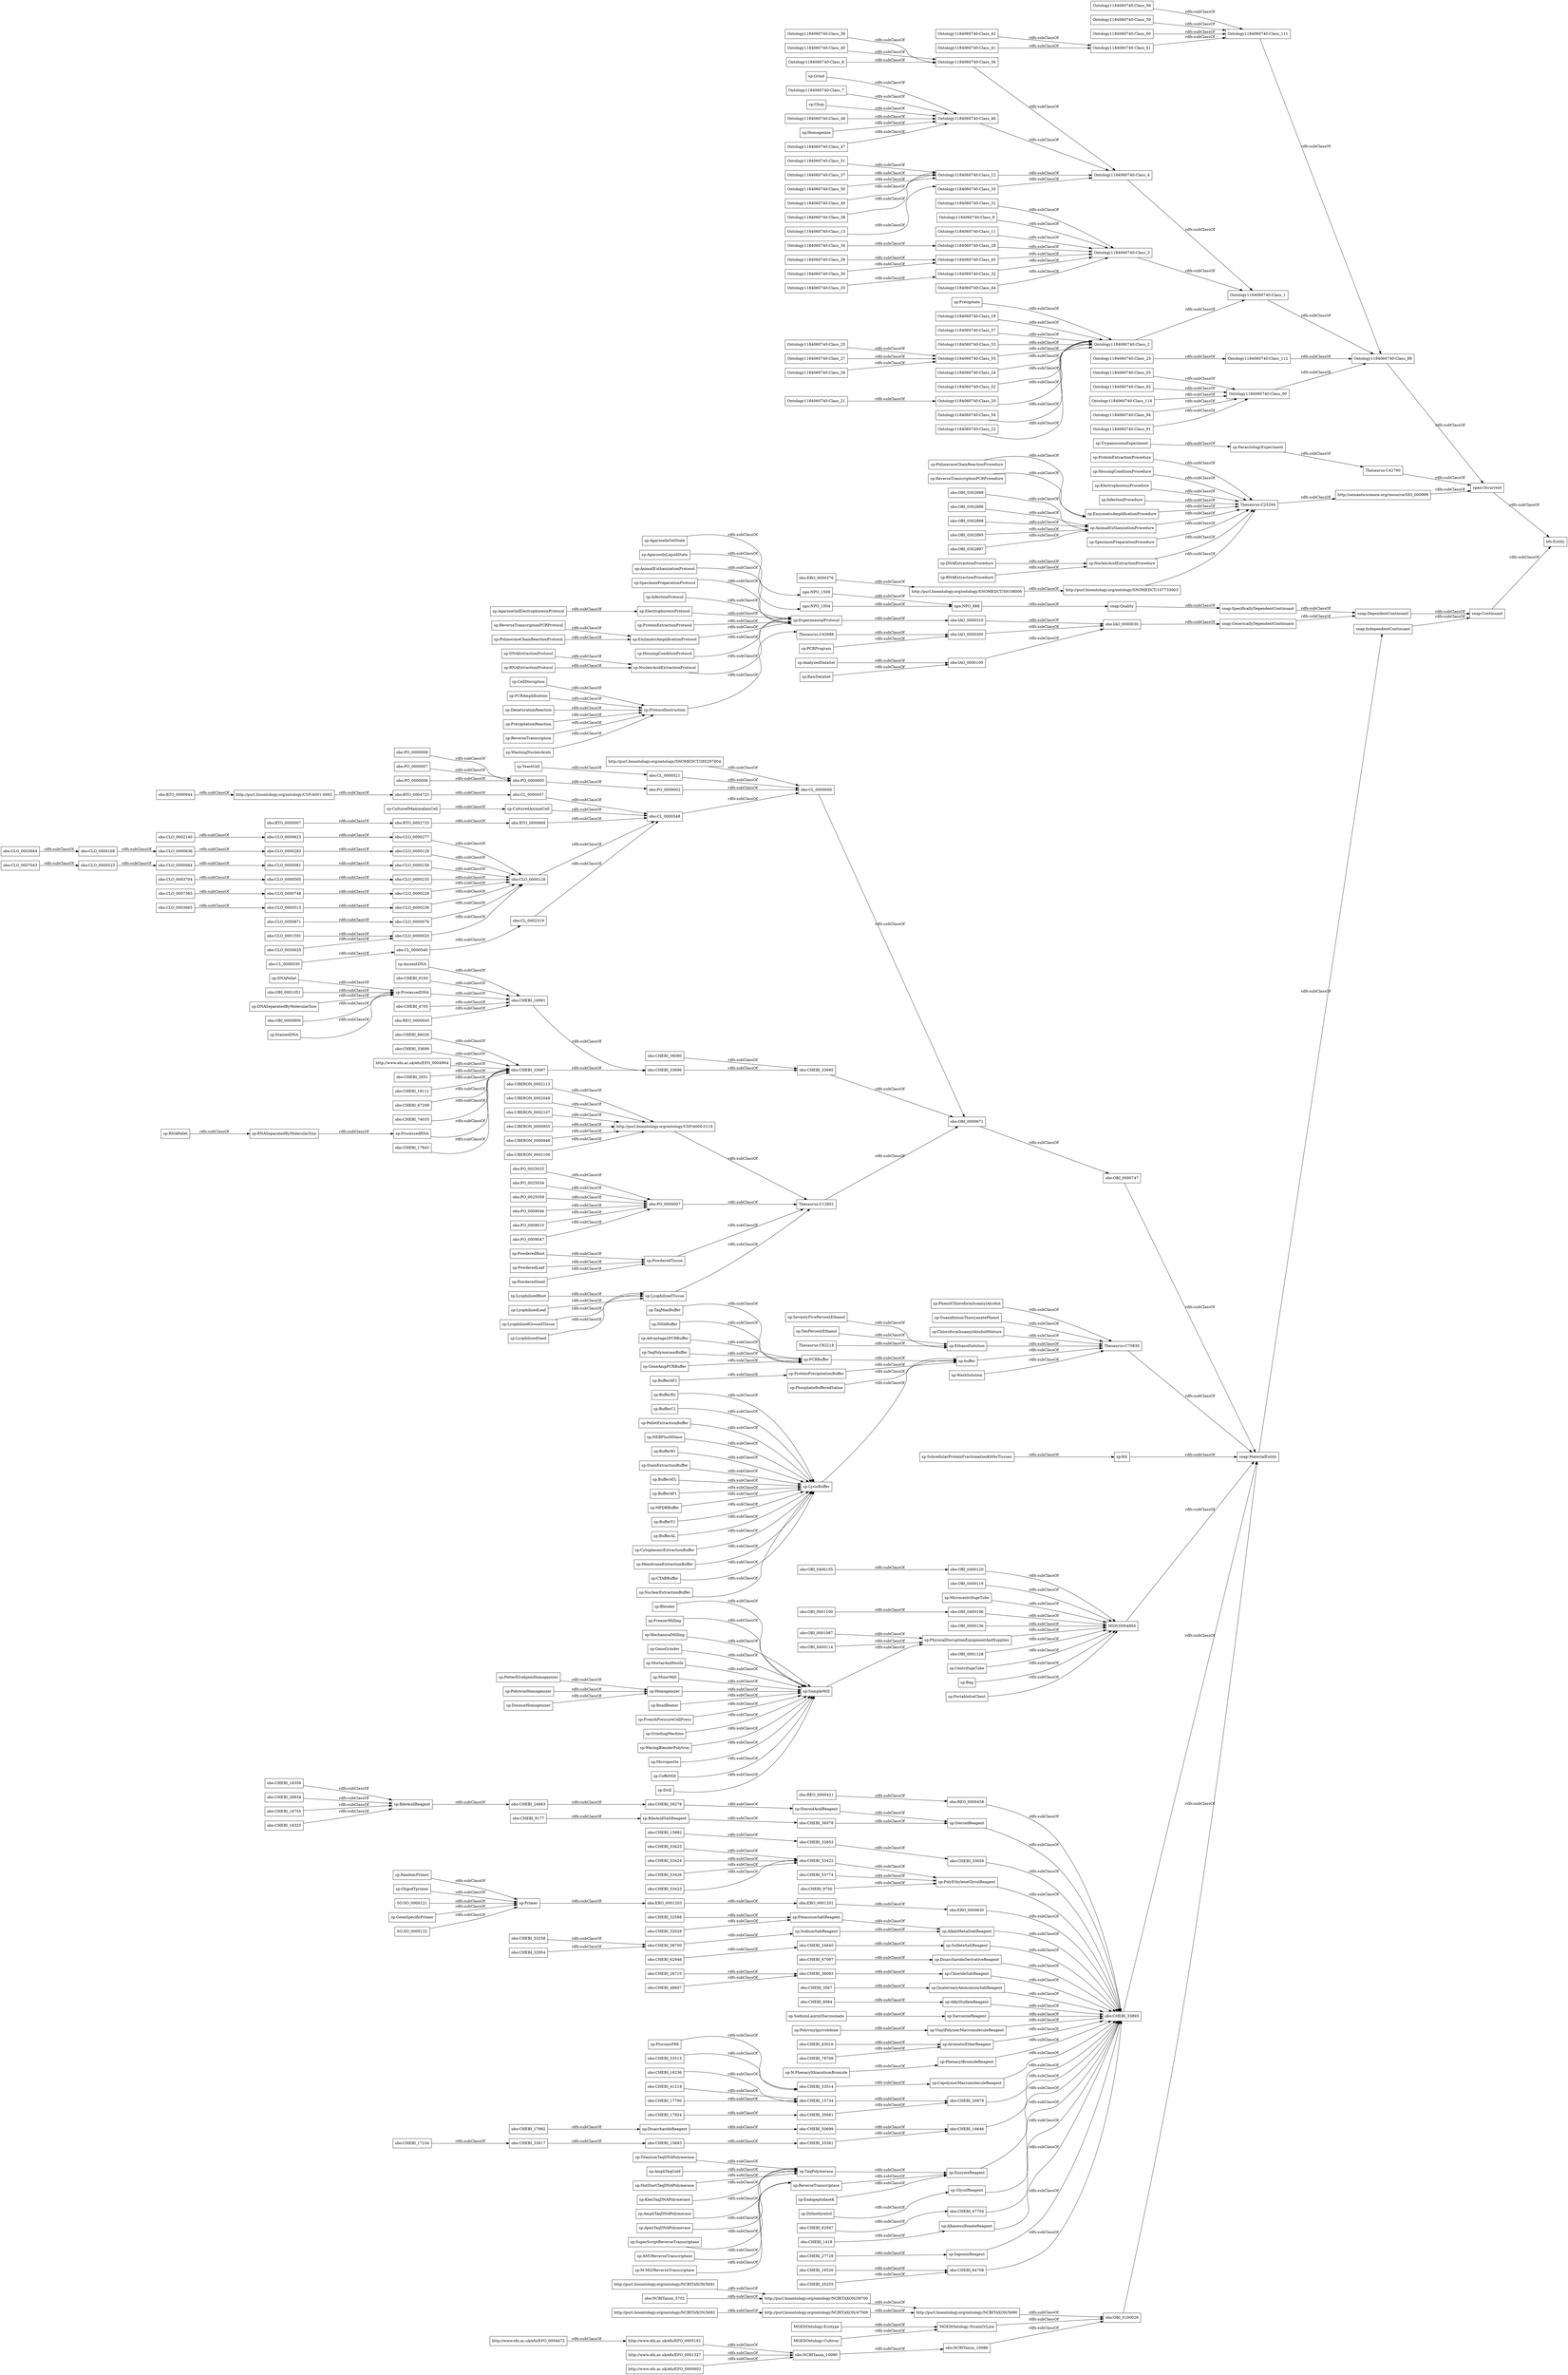 digraph ar2dtool_diagram { 
rankdir=LR;
size="1000"
node [shape = rectangle, color="black"]; "obo:BTO_0000007" "sp:Precipitate" "Ontology1184060740:Class_30" "sp:PelletExtractionBuffer" "sp:TaqPolymerase" "obo:CHEBI_63016" "obo:CHEBI_32029" "Ontology1184060740:Class_19" "obo:CHEBI_15882" "obo:CHEBI_18111" "Ontology1184060740:Class_28" "sp:PrecipitationReaction" "Ontology1184060740:Class_40" "bfo:Entity" "npo:NPO_1504" "sp:NEBPlusMNase" "Ontology1184060740:Class_57" "sp:TaqPolymeraseBuffer" "sp:SubcellularProteinFractionationKitforTissues" "http://purl.bioontology.org/ontology/NCBITAXON/5692" "sp:MicrocentrifugeTube" "sp:ProteinExtractionProcedure" "obo:CHEBI_48607" "sp:HousingConditionProcedure" "sp:ApexTaqDNAPolymerase" "Ontology1184060740:Class_13" "sp:PluronicF68" "sp:GeneSpecificPrimer" "sp:PotassiumSaltReagent" "obo:BTO_0004725" "obo:UBERON_0002107" "Ontology1184060740:Class_8" "SO:SO_0000132" "sp:Polyvinylpyrrolidone" "Ontology1184060740:Class_27" "Thesaurus:C70830" "obo:CHEBI_53426" "sp:AlkylSulfateReagent" "obo:PO_0000008" "Ontology1184060740:Class_56" "sp:PolimeraseChainReactionProtocol" "obo:CHEBI_16236" "sp:RNAExtractionProtocol" "sp:GeneAmpPCRBuffer" "sp:FreezerMilling" "obo:CHEBI_35255" "Ontology1184060740:Class_36" "sp:ProcessedDNA" "Ontology1184060740:Class_51" "obo:OBI_0302899" "sp:TaqManBuffer" "Ontology1184060740:Class_46" "sp:ProtocolInstruction" "obo:CHEBI_53423" "Ontology1184060740:Class_7" "sp:LysisBuffer" "obo:OBI_0001087" "sp:RawDataSet" "sp:AlkaliMetalSaltReagent" "obo:PO_0025059" "obo:PO_0009046" "obo:CHEBI_50699" "sp:TenPercentEthanol" "sp:TitaniumTaqDNAPolymerase" "sp:LyophilizedGroundTissue" "sp:YeastCell" "http://semanticscience.org/resource/SIO_000999" "obo:OBI_0000747" "MGEDOntology:Cultivar" "sp:PCRProgram" "sp:MechanicalMilling" "obo:OBI_0302896" "obo:ERO_0000376" "obo:CHEBI_16991" "obo:CL_0000521" "obo:CL_0002319" "obo:PO_0009002" "Ontology1184060740:Class_45" "obo:CHEBI_28834" "sp:BufferB1" "obo:OBI_0400155" "Thesaurus:C42688" "obo:CHEBI_33695" "sp:SarcosineReagent" "obo:CLO_0000168" "obo:CLO_0000084" "sp:AmpliTaqGold" "sp:PCRBuffer" "span:Occurrent" "npo:NPO_888" "Thesaurus:C62218" "obo:CL_0000000" "sp:VinylPolymerMacromoleculeReagent" "sp:ReverseTranscription" "sp:EthanolSolution" "sp:BileAcidSaltReagent" "obo:CHEBI_26710" "obo:CHEBI_53258" "obo:OBI_0400120" "Ontology1184060740:Class_59" "sp:DounceHomogenizer" "sp:M-MLVReverseTranscriptase" "sp:SampleMill" "obo:CLO_0000228" "obo:OBI_0001051" "sp:PowderedSeed" "sp:SodiumLauroylSarcosinate" "sp:RandomPrimer" "obo:PO_0009010" "http://www.ebi.ac.uk/efo/EFO_0005181" "sp:SodiumSaltReagent" "sp:AromaticEtherReagent" "sp:GenoGrinder" "sp:ElectrophoresisProcedure" "Ontology1184060740:Class_94" "sp:PotterElvehjemHomogenizer" "obo:PO_0000005" "Ontology1184060740:Class_53" "obo:CHEBI_17992" "sp:Chop" "sp:PowderedRoot" "obo:OBI_0000136" "obo:ERO_0001203" "obo:CLO_0000236" "http://www.ebi.ac.uk/efo/EFO_0000602" "obo:CLO_0003704" "sp:AnalyzedDataSet" "snap:MaterialEntity" "obo:UBERON_0000955" "obo:IAO_0000300" "sp:MortarAndPestle" "obo:CHEBI_67208" "obo:CHEBI_67097" "Ontology1184060740:Class_48" "obo:CHEBI_4705" "obo:PO_0009007" "sp:Kit" "obo:CLO_0007365" "Ontology1184060740:Class_91" "obo:IAO_0000030" "sp:InfectionProcedure" "sp:HousingConditionProtocol" "sp:PhenacylBromideReagent" "obo:CLO_0000623" "obo:CLO_0002140" "Ontology1184060740:Class_1" "Ontology1184060740:Class_32" "sp:MixerMill" "sp:BileAcidReagent" "sp:StainExtractionBuffer" "obo:OBI_0400114" "sp:BeadBeater" "obo:BTO_0000669" "sp:BufferATL" "obo:CHEBI_16755" "sp:HotStartTaqDNAPolymerase" "Ontology1184060740:Class_42" "sp:BufferAP1" "sp:PolytronHomogenizer" "obo:CLO_0000081" "sp:MPDBBuffer" "sp:CopolymerMacromoleculeReagent" "obo:CLO_0000076" "sp:WashingNucleicAcids" "Ontology1184060740:Class_37" "obo:CLO_0000020" "sp:ParasitologyExperiment" "obo:CLO_0050871" "obo:CHEBI_30879" "sp:SuperScriptReverseTranscriptase" "obo:CHEBI_33697" "Ontology1184060740:Class_112" "sp:DisaccharideReagent" "sp:BufferY1" "obo:ERO_0001201" "obo:CHEBI_17824" "obo:REO_0000045" "sp:EnzymeReagent" "obo:OBI_0400106" "sp:ReverseTranscriptase" "sp:NH4Buffer" "obo:CHEBI_53515" "sp:EnzimaticAmplificationProtocol" "sp:BufferAL" "obo:CLO_0000513" "Ontology1184060740:Class_12" "http://purl.bioontology.org/ontology/NCBITAXON/5691" "Ontology1184060740:Class_21" "sp:EndopeptidaseK" "obo:UBERON_0000948" "obo:CLO_0007043" "sp:FrenchPressureCellPress" "sp:GrindingMachine" "sp:PowderedTissue" "obo:CLO_0000523" "sp:Homogenize" "snap:Continuant" "obo:CLO_0000277" "obo:UBERON_0002106" "http://purl.bioontology.org/ontology/CSP/4001-0092" "sp:DNASeparatedByMolecularSize" "Ontology1184060740:Class_26" "sp:RNAPellet" "obo:CHEBI_27729" "obo:CHEBI_32954" "obo:PO_0000007" "MSH:D004864" "sp:GlycolReagent" "Ontology1184060740:Class_55" "Ontology1184060740:Class_4" "npo:NPO_1509" "Ontology1184060740:Class_35" "obo:NCBITaxon_5702" "sp:WashSolution" "obo:OBI_0302898" "obo:CHEBI_47704" "obo:CHEBI_36078" "sp:AlkanesulfonateReagent" "obo:CHEBI_74035" "sp:PhosphateBufferedSaline" "http://www.ebi.ac.uk/efo/EFO_0001327" "Ontology1184060740:Class_61" "obo:CL_0000530" "obo:OBI_0000809" "sp:AgaroseInGelState" "obo:PO_0009047" "Ontology1184060740:Class_3" "sp:PhenolChloroformIsoamylAlcohol" "sp:CytoplasmicExtractionBuffer" "Ontology1184060740:Class_34" "sp:ProcessedRNA" "obo:CL_0000540" "sp:WaringBlenderPolytron" "obo:CLO_0001591" "obo:CHEBI_16646" "obo:CHEBI_62947" "Ontology1184060740:Class_44" "http://www.ebi.ac.uk/efo/EFO_0004472" "sp:MembraneExtractionBuffer" "sp:ReverseTranscriptionPCRProtocol" "obo:CHEBI_1418" "sp:SaponinReagent" "obo:CLO_0000129" "obo:CHEBI_33853" "sp:EnzymaticAmplificationProcedure" "Ontology1184060740:Class_24" "obo:CHEBI_8984" "obo:CHEBI_9177" "sp:AnimalEuthanizationProtocol" "sp:SpecimenPreparationProtocol" "sp:N-PhenacylthiazoliumBromide" "sp:Micropestle" "obo:CHEBI_32588" "obo:IAO_0000100" "obo:CHEBI_64708" "snap:Quality" "http://purl.bioontology.org/ontology/SNOMEDCT/107733003" "Ontology1184060740:Class_50" "sp:DNAExtractionProcedure" "sp:ProteinPrecipitationBuffer" "obo:UBERON_0002113" "obo:OBI_0001128" "http://purl.bioontology.org/ontology/NCBITAXON/47569" "Ontology1184060740:Class_23" "obo:CHEBI_53422" "sp:CTABBuffer" "sp:StainedDNA" "obo:CHEBI_36278" "obo:CHEBI_41218" "sp:LyophilizedTissue" "Ontology1184060740:Class_52" "sp:BufferAP2" "obo:REO_0000458" "obo:CHEBI_33659" "obo:REO_0000421" "sp:Dithiothreitol" "sp:SpecimenPreparationProcedure" "obo:CLO_0003684" "Ontology1184060740:Class_93" "sp:GuanidiniumThiocyanatePhenol" "obo:OBI_0302895" "obo:OBI_0001100" "obo:CHEBI_17790" "sp:CoffeMill" "sp:Homogenizer" "obo:CLO_0000748" "obo:CHEBI_36080" "sp:PhysicalDisruptionEquipmentAndSupplies" "sp:RNASeparatedByMolecularSize" "sp:ExperimentalProtocol" "obo:CHEBI_17234" "sp:KlenTaqDNAPolymerase" "sp:AMVReverseTranscriptase" "Ontology1184060740:Class_49" "sp:AnimalEuthanizationProcedure" "obo:CHEBI_17843" "http://purl.bioontology.org/ontology/CSP/4000-0119" "Ontology1184060740:Class_92" "sp:AgaroseInLiquidState" "Ontology1184060740:Class_29" "sp:NuclearExtractionBuffer" "Ontology1184060740:Class_41" "sp:CentrifugeTube" "sp:PolyEthyleneGlycolReagent" "obo:CHEBI_24840" "Ontology1184060740:Class_114" "Ontology1184060740:Class_31" "obo:CLO_0000636" "sp:InfectionProtocol" "sp:RNAExtractionProcedure" "sp:AmpliTaqDNAPolymerase" "obo:PO_0025025" "obo:NCBITaxon_10088" "sp:NucleicAcidExtractionProtocol" "sp:PowderedLeaf" "obo:PO_0025034" "sp:SteroidAcidReagent" "sp:Bag" "sp:PortableIceChest" "sp:TrypanosomaExperiment" "obo:CHEBI_53425" "Ontology1184060740:Class_9" "obo:CHEBI_33696" "obo:CHEBI_33893" "sp:ChloroformIsoamylAlcoholMixture" "obo:CHEBI_36093" "obo:CL_0000057" "obo:UBERON_0002048" "obo:BTO_0002733" "sp:OligodTprimer" "Ontology1184060740:Class_11" "obo:CHEBI_86026" "Ontology1184060740:Class_20" "Ontology1184060740:Class_47" "Ontology1184060740:Class_90" "obo:CHEBI_53424" "sp:CulturedAnimalCell" "obo:CHEBI_38700" "sp:DNAExtractionProtocol" "MGEDOntology:StrainOrLine" "http://purl.bioontology.org/ontology/NCBITAXON/39700" "obo:CHEBI_16526" "sp:buffer" "obo:CLO_0000565" "sp:CulturedMammalianCell" "sp:Grind" "obo:OBI_0302897" "obo:CHEBI_33699" "http://purl.bioontology.org/ontology/SNOMEDCT/285297004" "sp:BufferB2" "sp:LyophilizedSeed" "sp:BufferC1" "obo:CHEBI_16325" "sp:Drill" "obo:CHEBI_15734" "Ontology1184060740:Class_111" "sp:DNAPellet" "sp:AgaroseGelElectrophoresisProtocol" "snap:SpecificallyDependentContinuant" "Ontology1184060740:Class_60" "sp:CellDisruption" "sp:LyophilizedRoot" "obo:CHEBI_53514" "sp:AncientDNA" "obo:CHEBI_53774" "http://purl.bioontology.org/ontology/NCBITAXON/5690" "Ontology1184060740:Class_2" "Ontology1184060740:Class_89" "obo:CHEBI_35681" "Ontology1184060740:Class_33" "snap:GenericallyDependentContinuant" "sp:SteroidReagent" "Thesaurus:C25294" "sp:SulfateSaltReagent" "sp:DisaccharideDerivativeReagent" "obo:CHEBI_62946" "obo:CLO_0003665" "obo:CLO_0000156" "obo:CHEBI_35381" "obo:CHEBI_33917" "sp:NucleicAcidExtractionProcedure" "Ontology1184060740:Class_25" "obo:OBI_0100026" "obo:PO_0000006" "obo:CLO_0000283" "Ontology1184060740:Class_54" "obo:CL_0000548" "obo:OBI_0000671" "obo:CHEBI_78708" "obo:CLO_0000235" "http://purl.bioontology.org/ontology/SNOMEDCT/59108006" "obo:OBI_0400116" "obo:CHEBI_24663" "obo:CHEBI_3567" "http://www.ebi.ac.uk/efo/EFO_0004964" "Thesaurus:C12801" "obo:IAO_0000310" "sp:LyophilizedLeaf" "obo:ERO_0000630" "Ontology1184060740:Class_22" "obo:CHEBI_9160" "sp:ChlorideSaltReagent" "obo:CHEBI_15693" "obo:CHEBI_2651" "Ontology1184060740:Class_39" "obo:CHEBI_9750" "MGEDOntology:Ecotype" "sp:ReverseTranscriptionPCRProcedure" "sp:ProteinExtractionProtocol" "sp:QuaternaryAmmoniumSaltReagent" "obo:CHEBI_16359" "sp:PCRAmplification" "sp:Primer" "sp:Advantage2PCRBuffer" "sp:SeventyFivePercentEthanol" "snap:IndependentContinuant" "Thesaurus:C42790" "obo:NCBITaxon_10090" "obo:BTO_0000944" "obo:CLO_0000128" "snap:DependentContinuant" "sp:ElectrophoresisProtocol" "sp:PolimeraseChainReactionProcedure" "sp:DenaturationReaction" "sp:Blender" "Ontology1184060740:Class_38" "SO:SO_0000121" "obo:CLO_0050025" ; /*classes style*/
	"sp:DNAExtractionProtocol" -> "sp:NucleicAcidExtractionProtocol" [ label = "rdfs:subClassOf" ];
	"Ontology1184060740:Class_52" -> "Ontology1184060740:Class_2" [ label = "rdfs:subClassOf" ];
	"sp:AlkaliMetalSaltReagent" -> "obo:CHEBI_33893" [ label = "rdfs:subClassOf" ];
	"sp:TitaniumTaqDNAPolymerase" -> "sp:TaqPolymerase" [ label = "rdfs:subClassOf" ];
	"obo:NCBITaxon_10088" -> "obo:OBI_0100026" [ label = "rdfs:subClassOf" ];
	"obo:OBI_0302895" -> "sp:AnimalEuthanizationProcedure" [ label = "rdfs:subClassOf" ];
	"sp:AMVReverseTranscriptase" -> "sp:ReverseTranscriptase" [ label = "rdfs:subClassOf" ];
	"Ontology1184060740:Class_22" -> "Ontology1184060740:Class_2" [ label = "rdfs:subClassOf" ];
	"Ontology1184060740:Class_94" -> "Ontology1184060740:Class_90" [ label = "rdfs:subClassOf" ];
	"obo:CHEBI_53258" -> "obo:CHEBI_38700" [ label = "rdfs:subClassOf" ];
	"Ontology1184060740:Class_34" -> "Ontology1184060740:Class_28" [ label = "rdfs:subClassOf" ];
	"span:Occurrent" -> "bfo:Entity" [ label = "rdfs:subClassOf" ];
	"sp:TaqPolymeraseBuffer" -> "sp:PCRBuffer" [ label = "rdfs:subClassOf" ];
	"obo:PO_0025034" -> "obo:PO_0009007" [ label = "rdfs:subClassOf" ];
	"sp:LysisBuffer" -> "sp:buffer" [ label = "rdfs:subClassOf" ];
	"obo:CHEBI_27729" -> "sp:SaponinReagent" [ label = "rdfs:subClassOf" ];
	"obo:PO_0000007" -> "obo:PO_0000005" [ label = "rdfs:subClassOf" ];
	"sp:BufferB2" -> "sp:LysisBuffer" [ label = "rdfs:subClassOf" ];
	"sp:BeadBeater" -> "sp:SampleMill" [ label = "rdfs:subClassOf" ];
	"sp:PolytronHomogenizer" -> "sp:Homogenizer" [ label = "rdfs:subClassOf" ];
	"sp:MicrocentrifugeTube" -> "MSH:D004864" [ label = "rdfs:subClassOf" ];
	"obo:CHEBI_48607" -> "obo:CHEBI_36093" [ label = "rdfs:subClassOf" ];
	"obo:CHEBI_16359" -> "sp:BileAcidReagent" [ label = "rdfs:subClassOf" ];
	"obo:PO_0009047" -> "obo:PO_0009007" [ label = "rdfs:subClassOf" ];
	"obo:CHEBI_17234" -> "obo:CHEBI_33917" [ label = "rdfs:subClassOf" ];
	"Ontology1184060740:Class_46" -> "Ontology1184060740:Class_4" [ label = "rdfs:subClassOf" ];
	"sp:TrypanosomaExperiment" -> "sp:ParasitologyExperiment" [ label = "rdfs:subClassOf" ];
	"sp:RNAExtractionProcedure" -> "sp:NucleicAcidExtractionProcedure" [ label = "rdfs:subClassOf" ];
	"SO:SO_0000132" -> "sp:Primer" [ label = "rdfs:subClassOf" ];
	"obo:IAO_0000300" -> "obo:IAO_0000030" [ label = "rdfs:subClassOf" ];
	"sp:KlenTaqDNAPolymerase" -> "sp:TaqPolymerase" [ label = "rdfs:subClassOf" ];
	"sp:Micropestle" -> "sp:SampleMill" [ label = "rdfs:subClassOf" ];
	"sp:MortarAndPestle" -> "sp:SampleMill" [ label = "rdfs:subClassOf" ];
	"obo:CHEBI_33697" -> "obo:CHEBI_33696" [ label = "rdfs:subClassOf" ];
	"obo:CHEBI_53422" -> "sp:PolyEthyleneGlycolReagent" [ label = "rdfs:subClassOf" ];
	"sp:DNAPellet" -> "sp:ProcessedDNA" [ label = "rdfs:subClassOf" ];
	"obo:BTO_0002733" -> "obo:BTO_0000669" [ label = "rdfs:subClassOf" ];
	"Thesaurus:C25294" -> "http://semanticscience.org/resource/SIO_000999" [ label = "rdfs:subClassOf" ];
	"sp:RawDataSet" -> "obo:IAO_0000100" [ label = "rdfs:subClassOf" ];
	"obo:REO_0000045" -> "obo:CHEBI_16991" [ label = "rdfs:subClassOf" ];
	"obo:CL_0000548" -> "obo:CL_0000000" [ label = "rdfs:subClassOf" ];
	"sp:EnzymeReagent" -> "obo:CHEBI_33893" [ label = "rdfs:subClassOf" ];
	"Ontology1184060740:Class_28" -> "Ontology1184060740:Class_3" [ label = "rdfs:subClassOf" ];
	"obo:OBI_0000136" -> "MSH:D004864" [ label = "rdfs:subClassOf" ];
	"obo:CL_0000000" -> "obo:OBI_0000671" [ label = "rdfs:subClassOf" ];
	"sp:ReverseTranscriptionPCRProcedure" -> "sp:EnzymaticAmplificationProcedure" [ label = "rdfs:subClassOf" ];
	"obo:CLO_0000228" -> "obo:CLO_0000128" [ label = "rdfs:subClassOf" ];
	"sp:SodiumLauroylSarcosinate" -> "sp:SarcosineReagent" [ label = "rdfs:subClassOf" ];
	"http://purl.bioontology.org/ontology/NCBITAXON/5690" -> "obo:OBI_0100026" [ label = "rdfs:subClassOf" ];
	"sp:BileAcidSaltReagent" -> "obo:CHEBI_36078" [ label = "rdfs:subClassOf" ];
	"sp:AlkylSulfateReagent" -> "obo:CHEBI_33893" [ label = "rdfs:subClassOf" ];
	"sp:Bag" -> "MSH:D004864" [ label = "rdfs:subClassOf" ];
	"obo:NCBITaxon_5702" -> "http://purl.bioontology.org/ontology/NCBITAXON/39700" [ label = "rdfs:subClassOf" ];
	"sp:PowderedSeed" -> "sp:PowderedTissue" [ label = "rdfs:subClassOf" ];
	"sp:BufferY1" -> "sp:LysisBuffer" [ label = "rdfs:subClassOf" ];
	"sp:AromaticEtherReagent" -> "obo:CHEBI_33893" [ label = "rdfs:subClassOf" ];
	"sp:BufferAL" -> "sp:LysisBuffer" [ label = "rdfs:subClassOf" ];
	"obo:CHEBI_78708" -> "sp:AromaticEtherReagent" [ label = "rdfs:subClassOf" ];
	"sp:ProtocolInstruction" -> "Thesaurus:C42688" [ label = "rdfs:subClassOf" ];
	"sp:StainExtractionBuffer" -> "sp:LysisBuffer" [ label = "rdfs:subClassOf" ];
	"http://purl.bioontology.org/ontology/CSP/4001-0092" -> "obo:BTO_0004725" [ label = "rdfs:subClassOf" ];
	"Ontology1184060740:Class_41" -> "Ontology1184060740:Class_61" [ label = "rdfs:subClassOf" ];
	"obo:CHEBI_2651" -> "obo:CHEBI_33697" [ label = "rdfs:subClassOf" ];
	"snap:SpecificallyDependentContinuant" -> "snap:DependentContinuant" [ label = "rdfs:subClassOf" ];
	"sp:ExperimentalProtocol" -> "obo:IAO_0000310" [ label = "rdfs:subClassOf" ];
	"obo:CHEBI_3567" -> "sp:QuaternaryAmmoniumSaltReagent" [ label = "rdfs:subClassOf" ];
	"sp:TenPercentEthanol" -> "sp:EthanolSolution" [ label = "rdfs:subClassOf" ];
	"obo:CLO_0000156" -> "obo:CLO_0000128" [ label = "rdfs:subClassOf" ];
	"Ontology1184060740:Class_11" -> "Ontology1184060740:Class_3" [ label = "rdfs:subClassOf" ];
	"sp:InfectionProcedure" -> "Thesaurus:C25294" [ label = "rdfs:subClassOf" ];
	"sp:GrindingMachine" -> "sp:SampleMill" [ label = "rdfs:subClassOf" ];
	"obo:BTO_0000007" -> "obo:BTO_0002733" [ label = "rdfs:subClassOf" ];
	"obo:CLO_0000283" -> "obo:CLO_0000129" [ label = "rdfs:subClassOf" ];
	"Ontology1184060740:Class_53" -> "Ontology1184060740:Class_2" [ label = "rdfs:subClassOf" ];
	"obo:CHEBI_28834" -> "sp:BileAcidReagent" [ label = "rdfs:subClassOf" ];
	"obo:CLO_0000168" -> "obo:CLO_0000636" [ label = "rdfs:subClassOf" ];
	"obo:CHEBI_17790" -> "obo:CHEBI_15734" [ label = "rdfs:subClassOf" ];
	"obo:OBI_0302896" -> "sp:AnimalEuthanizationProcedure" [ label = "rdfs:subClassOf" ];
	"Ontology1184060740:Class_23" -> "Ontology1184060740:Class_112" [ label = "rdfs:subClassOf" ];
	"obo:CHEBI_36078" -> "sp:SteroidReagent" [ label = "rdfs:subClassOf" ];
	"http://www.ebi.ac.uk/efo/EFO_0005181" -> "obo:NCBITaxon_10090" [ label = "rdfs:subClassOf" ];
	"http://www.ebi.ac.uk/efo/EFO_0004964" -> "obo:CHEBI_33697" [ label = "rdfs:subClassOf" ];
	"Ontology1184060740:Class_1" -> "Ontology1184060740:Class_89" [ label = "rdfs:subClassOf" ];
	"obo:ERO_0001201" -> "obo:ERO_0000630" [ label = "rdfs:subClassOf" ];
	"obo:NCBITaxon_10090" -> "obo:NCBITaxon_10088" [ label = "rdfs:subClassOf" ];
	"obo:CHEBI_35681" -> "obo:CHEBI_30879" [ label = "rdfs:subClassOf" ];
	"sp:EnzymaticAmplificationProcedure" -> "Thesaurus:C25294" [ label = "rdfs:subClassOf" ];
	"obo:CLO_0000084" -> "obo:CLO_0000081" [ label = "rdfs:subClassOf" ];
	"sp:Advantage2PCRBuffer" -> "sp:PCRBuffer" [ label = "rdfs:subClassOf" ];
	"snap:DependentContinuant" -> "snap:Continuant" [ label = "rdfs:subClassOf" ];
	"obo:CHEBI_32588" -> "sp:PotassiumSaltReagent" [ label = "rdfs:subClassOf" ];
	"http://purl.bioontology.org/ontology/NCBITAXON/39700" -> "http://purl.bioontology.org/ontology/NCBITAXON/5690" [ label = "rdfs:subClassOf" ];
	"sp:RandomPrimer" -> "sp:Primer" [ label = "rdfs:subClassOf" ];
	"obo:CLO_0003665" -> "obo:CLO_0000513" [ label = "rdfs:subClassOf" ];
	"Ontology1184060740:Class_35" -> "Ontology1184060740:Class_4" [ label = "rdfs:subClassOf" ];
	"SO:SO_0000121" -> "sp:Primer" [ label = "rdfs:subClassOf" ];
	"sp:SubcellularProteinFractionationKitforTissues" -> "sp:Kit" [ label = "rdfs:subClassOf" ];
	"obo:CLO_0000235" -> "obo:CLO_0000128" [ label = "rdfs:subClassOf" ];
	"obo:PO_0000008" -> "obo:PO_0000005" [ label = "rdfs:subClassOf" ];
	"MGEDOntology:Ecotype" -> "MGEDOntology:StrainOrLine" [ label = "rdfs:subClassOf" ];
	"sp:M-MLVReverseTranscriptase" -> "sp:ReverseTranscriptase" [ label = "rdfs:subClassOf" ];
	"npo:NPO_888" -> "snap:Quality" [ label = "rdfs:subClassOf" ];
	"obo:CLO_0000277" -> "obo:CLO_0000128" [ label = "rdfs:subClassOf" ];
	"Thesaurus:C42790" -> "span:Occurrent" [ label = "rdfs:subClassOf" ];
	"Ontology1184060740:Class_47" -> "Ontology1184060740:Class_46" [ label = "rdfs:subClassOf" ];
	"sp:AgaroseGelElectrophoresisProtocol" -> "sp:ElectrophoresisProtocol" [ label = "rdfs:subClassOf" ];
	"sp:GeneAmpPCRBuffer" -> "sp:PCRBuffer" [ label = "rdfs:subClassOf" ];
	"obo:CLO_0000513" -> "obo:CLO_0000236" [ label = "rdfs:subClassOf" ];
	"obo:UBERON_0000948" -> "http://purl.bioontology.org/ontology/CSP/4000-0119" [ label = "rdfs:subClassOf" ];
	"obo:CHEBI_64708" -> "obo:CHEBI_33893" [ label = "rdfs:subClassOf" ];
	"sp:PolimeraseChainReactionProtocol" -> "sp:EnzimaticAmplificationProtocol" [ label = "rdfs:subClassOf" ];
	"sp:SarcosineReagent" -> "obo:CHEBI_33893" [ label = "rdfs:subClassOf" ];
	"sp:VinylPolymerMacromoleculeReagent" -> "obo:CHEBI_33893" [ label = "rdfs:subClassOf" ];
	"obo:CLO_0001591" -> "obo:CLO_0000020" [ label = "rdfs:subClassOf" ];
	"sp:CytoplasmicExtractionBuffer" -> "sp:LysisBuffer" [ label = "rdfs:subClassOf" ];
	"obo:CHEBI_47704" -> "obo:CHEBI_33893" [ label = "rdfs:subClassOf" ];
	"Ontology1184060740:Class_89" -> "span:Occurrent" [ label = "rdfs:subClassOf" ];
	"obo:CHEBI_9750" -> "sp:PolyEthyleneGlycolReagent" [ label = "rdfs:subClassOf" ];
	"obo:CHEBI_53423" -> "obo:CHEBI_53422" [ label = "rdfs:subClassOf" ];
	"obo:UBERON_0002106" -> "http://purl.bioontology.org/ontology/CSP/4000-0119" [ label = "rdfs:subClassOf" ];
	"sp:SeventyFivePercentEthanol" -> "sp:EthanolSolution" [ label = "rdfs:subClassOf" ];
	"Ontology1184060740:Class_59" -> "Ontology1184060740:Class_111" [ label = "rdfs:subClassOf" ];
	"sp:Drill" -> "sp:SampleMill" [ label = "rdfs:subClassOf" ];
	"Ontology1184060740:Class_114" -> "Ontology1184060740:Class_90" [ label = "rdfs:subClassOf" ];
	"sp:NEBPlusMNase" -> "sp:LysisBuffer" [ label = "rdfs:subClassOf" ];
	"obo:CLO_0002140" -> "obo:CLO_0000623" [ label = "rdfs:subClassOf" ];
	"sp:QuaternaryAmmoniumSaltReagent" -> "obo:CHEBI_33893" [ label = "rdfs:subClassOf" ];
	"obo:PO_0025059" -> "obo:PO_0009007" [ label = "rdfs:subClassOf" ];
	"obo:CHEBI_74035" -> "obo:CHEBI_33697" [ label = "rdfs:subClassOf" ];
	"obo:OBI_0400116" -> "MSH:D004864" [ label = "rdfs:subClassOf" ];
	"Ontology1184060740:Class_29" -> "Ontology1184060740:Class_45" [ label = "rdfs:subClassOf" ];
	"http://semanticscience.org/resource/SIO_000999" -> "span:Occurrent" [ label = "rdfs:subClassOf" ];
	"Ontology1184060740:Class_90" -> "Ontology1184060740:Class_89" [ label = "rdfs:subClassOf" ];
	"sp:TaqPolymerase" -> "sp:EnzymeReagent" [ label = "rdfs:subClassOf" ];
	"http://purl.bioontology.org/ontology/NCBITAXON/5691" -> "http://purl.bioontology.org/ontology/NCBITAXON/39700" [ label = "rdfs:subClassOf" ];
	"Ontology1184060740:Class_7" -> "Ontology1184060740:Class_46" [ label = "rdfs:subClassOf" ];
	"obo:CHEBI_86026" -> "obo:CHEBI_33697" [ label = "rdfs:subClassOf" ];
	"sp:PhosphateBufferedSaline" -> "sp:buffer" [ label = "rdfs:subClassOf" ];
	"sp:MPDBBuffer" -> "sp:LysisBuffer" [ label = "rdfs:subClassOf" ];
	"Ontology1184060740:Class_60" -> "Ontology1184060740:Class_111" [ label = "rdfs:subClassOf" ];
	"sp:DNASeparatedByMolecularSize" -> "sp:ProcessedDNA" [ label = "rdfs:subClassOf" ];
	"obo:CHEBI_15734" -> "obo:CHEBI_30879" [ label = "rdfs:subClassOf" ];
	"sp:YeastCell" -> "obo:CL_0000521" [ label = "rdfs:subClassOf" ];
	"Ontology1184060740:Class_30" -> "Ontology1184060740:Class_45" [ label = "rdfs:subClassOf" ];
	"sp:BufferAP1" -> "sp:LysisBuffer" [ label = "rdfs:subClassOf" ];
	"sp:EndopeptidaseK" -> "sp:EnzymeReagent" [ label = "rdfs:subClassOf" ];
	"sp:StainedDNA" -> "sp:ProcessedDNA" [ label = "rdfs:subClassOf" ];
	"sp:ElectrophoresisProcedure" -> "Thesaurus:C25294" [ label = "rdfs:subClassOf" ];
	"obo:CHEBI_8984" -> "sp:AlkylSulfateReagent" [ label = "rdfs:subClassOf" ];
	"sp:DisaccharideDerivativeReagent" -> "obo:CHEBI_33893" [ label = "rdfs:subClassOf" ];
	"Ontology1184060740:Class_42" -> "Ontology1184060740:Class_61" [ label = "rdfs:subClassOf" ];
	"obo:REO_0000421" -> "obo:REO_0000458" [ label = "rdfs:subClassOf" ];
	"obo:CHEBI_16325" -> "sp:BileAcidReagent" [ label = "rdfs:subClassOf" ];
	"sp:ApexTaqDNAPolymerase" -> "sp:TaqPolymerase" [ label = "rdfs:subClassOf" ];
	"obo:IAO_0000030" -> "snap:GenericallyDependentContinuant" [ label = "rdfs:subClassOf" ];
	"Ontology1184060740:Class_12" -> "Ontology1184060740:Class_4" [ label = "rdfs:subClassOf" ];
	"obo:CHEBI_36278" -> "sp:SteroidAcidReagent" [ label = "rdfs:subClassOf" ];
	"sp:CentrifugeTube" -> "MSH:D004864" [ label = "rdfs:subClassOf" ];
	"sp:PhenacylBromideReagent" -> "obo:CHEBI_33893" [ label = "rdfs:subClassOf" ];
	"obo:CLO_0007043" -> "obo:CLO_0000523" [ label = "rdfs:subClassOf" ];
	"sp:SteroidAcidReagent" -> "sp:SteroidReagent" [ label = "rdfs:subClassOf" ];
	"sp:PolimeraseChainReactionProcedure" -> "sp:EnzymaticAmplificationProcedure" [ label = "rdfs:subClassOf" ];
	"sp:LyophilizedTissue" -> "Thesaurus:C12801" [ label = "rdfs:subClassOf" ];
	"sp:SpecimenPreparationProtocol" -> "sp:ExperimentalProtocol" [ label = "rdfs:subClassOf" ];
	"obo:CLO_0003684" -> "obo:CLO_0000168" [ label = "rdfs:subClassOf" ];
	"sp:DounceHomogenizer" -> "sp:Homogenizer" [ label = "rdfs:subClassOf" ];
	"Ontology1184060740:Class_54" -> "Ontology1184060740:Class_2" [ label = "rdfs:subClassOf" ];
	"obo:CHEBI_53514" -> "sp:CopolymerMacromoleculeReagent" [ label = "rdfs:subClassOf" ];
	"MSH:D004864" -> "snap:MaterialEntity" [ label = "rdfs:subClassOf" ];
	"sp:PowderedRoot" -> "sp:PowderedTissue" [ label = "rdfs:subClassOf" ];
	"obo:UBERON_0000955" -> "http://purl.bioontology.org/ontology/CSP/4000-0119" [ label = "rdfs:subClassOf" ];
	"obo:OBI_0302897" -> "sp:AnimalEuthanizationProcedure" [ label = "rdfs:subClassOf" ];
	"Ontology1184060740:Class_24" -> "Ontology1184060740:Class_2" [ label = "rdfs:subClassOf" ];
	"Ontology1184060740:Class_2" -> "Ontology1184060740:Class_1" [ label = "rdfs:subClassOf" ];
	"sp:RNAPellet" -> "sp:RNASeparatedByMolecularSize" [ label = "rdfs:subClassOf" ];
	"obo:UBERON_0002113" -> "http://purl.bioontology.org/ontology/CSP/4000-0119" [ label = "rdfs:subClassOf" ];
	"obo:CHEBI_36080" -> "obo:CHEBI_33695" [ label = "rdfs:subClassOf" ];
	"sp:HotStartTaqDNAPolymerase" -> "sp:TaqPolymerase" [ label = "rdfs:subClassOf" ];
	"obo:OBI_0000747" -> "snap:MaterialEntity" [ label = "rdfs:subClassOf" ];
	"Ontology1184060740:Class_36" -> "Ontology1184060740:Class_4" [ label = "rdfs:subClassOf" ];
	"sp:GeneSpecificPrimer" -> "sp:Primer" [ label = "rdfs:subClassOf" ];
	"obo:CLO_0000236" -> "obo:CLO_0000128" [ label = "rdfs:subClassOf" ];
	"obo:PO_0009007" -> "Thesaurus:C12801" [ label = "rdfs:subClassOf" ];
	"sp:LyophilizedLeaf" -> "sp:LyophilizedTissue" [ label = "rdfs:subClassOf" ];
	"sp:EthanolSolution" -> "Thesaurus:C70830" [ label = "rdfs:subClassOf" ];
	"sp:Chop" -> "Ontology1184060740:Class_46" [ label = "rdfs:subClassOf" ];
	"sp:NucleicAcidExtractionProcedure" -> "Thesaurus:C25294" [ label = "rdfs:subClassOf" ];
	"sp:Blender" -> "sp:SampleMill" [ label = "rdfs:subClassOf" ];
	"sp:ProcessedDNA" -> "obo:CHEBI_16991" [ label = "rdfs:subClassOf" ];
	"sp:LyophilizedSeed" -> "sp:LyophilizedTissue" [ label = "rdfs:subClassOf" ];
	"obo:CHEBI_9177" -> "sp:BileAcidSaltReagent" [ label = "rdfs:subClassOf" ];
	"sp:PolyEthyleneGlycolReagent" -> "obo:CHEBI_33893" [ label = "rdfs:subClassOf" ];
	"obo:BTO_0004725" -> "obo:CL_0000057" [ label = "rdfs:subClassOf" ];
	"Ontology1184060740:Class_48" -> "Ontology1184060740:Class_46" [ label = "rdfs:subClassOf" ];
	"obo:CHEBI_18111" -> "obo:CHEBI_33697" [ label = "rdfs:subClassOf" ];
	"sp:GenoGrinder" -> "sp:SampleMill" [ label = "rdfs:subClassOf" ];
	"sp:AgaroseInLiquidState" -> "npo:NPO_1504" [ label = "rdfs:subClassOf" ];
	"sp:NucleicAcidExtractionProtocol" -> "sp:ExperimentalProtocol" [ label = "rdfs:subClassOf" ];
	"sp:AgaroseInGelState" -> "npo:NPO_1509" [ label = "rdfs:subClassOf" ];
	"sp:N-PhenacylthiazoliumBromide" -> "sp:PhenacylBromideReagent" [ label = "rdfs:subClassOf" ];
	"sp:PhysicalDisruptionEquipmentAndSupplies" -> "MSH:D004864" [ label = "rdfs:subClassOf" ];
	"sp:Polyvinylpyrrolidone" -> "sp:VinylPolymerMacromoleculeReagent" [ label = "rdfs:subClassOf" ];
	"obo:CLO_0050025" -> "obo:CLO_0000020" [ label = "rdfs:subClassOf" ];
	"obo:CHEBI_33699" -> "obo:CHEBI_33697" [ label = "rdfs:subClassOf" ];
	"obo:BTO_0000944" -> "http://purl.bioontology.org/ontology/CSP/4001-0092" [ label = "rdfs:subClassOf" ];
	"obo:CHEBI_53424" -> "obo:CHEBI_53422" [ label = "rdfs:subClassOf" ];
	"obo:UBERON_0002107" -> "http://purl.bioontology.org/ontology/CSP/4000-0119" [ label = "rdfs:subClassOf" ];
	"sp:Grind" -> "Ontology1184060740:Class_46" [ label = "rdfs:subClassOf" ];
	"sp:PCRBuffer" -> "sp:buffer" [ label = "rdfs:subClassOf" ];
	"sp:RNAExtractionProtocol" -> "sp:NucleicAcidExtractionProtocol" [ label = "rdfs:subClassOf" ];
	"obo:CHEBI_63016" -> "sp:AromaticEtherReagent" [ label = "rdfs:subClassOf" ];
	"Ontology1184060740:Class_91" -> "Ontology1184060740:Class_90" [ label = "rdfs:subClassOf" ];
	"sp:ProcessedRNA" -> "obo:CHEBI_33697" [ label = "rdfs:subClassOf" ];
	"Thesaurus:C42688" -> "obo:IAO_0000300" [ label = "rdfs:subClassOf" ];
	"Ontology1184060740:Class_8" -> "Ontology1184060740:Class_36" [ label = "rdfs:subClassOf" ];
	"http://purl.bioontology.org/ontology/NCBITAXON/5692" -> "http://purl.bioontology.org/ontology/NCBITAXON/47569" [ label = "rdfs:subClassOf" ];
	"obo:CHEBI_67097" -> "sp:DisaccharideDerivativeReagent" [ label = "rdfs:subClassOf" ];
	"Ontology1184060740:Class_61" -> "Ontology1184060740:Class_111" [ label = "rdfs:subClassOf" ];
	"obo:CHEBI_9160" -> "obo:CHEBI_16991" [ label = "rdfs:subClassOf" ];
	"obo:CHEBI_35381" -> "obo:CHEBI_16646" [ label = "rdfs:subClassOf" ];
	"obo:ERO_0000630" -> "obo:CHEBI_33893" [ label = "rdfs:subClassOf" ];
	"Ontology1184060740:Class_31" -> "Ontology1184060740:Class_3" [ label = "rdfs:subClassOf" ];
	"sp:Precipitate" -> "Ontology1184060740:Class_2" [ label = "rdfs:subClassOf" ];
	"sp:BufferAP2" -> "sp:ProteinPrecipitationBuffer" [ label = "rdfs:subClassOf" ];
	"sp:TaqManBuffer" -> "sp:PCRBuffer" [ label = "rdfs:subClassOf" ];
	"obo:CL_0000521" -> "obo:CL_0000000" [ label = "rdfs:subClassOf" ];
	"obo:PO_0009002" -> "obo:CL_0000000" [ label = "rdfs:subClassOf" ];
	"obo:CLO_0000623" -> "obo:CLO_0000277" [ label = "rdfs:subClassOf" ];
	"sp:AnimalEuthanizationProcedure" -> "Thesaurus:C25294" [ label = "rdfs:subClassOf" ];
	"obo:CHEBI_53774" -> "sp:PolyEthyleneGlycolReagent" [ label = "rdfs:subClassOf" ];
	"obo:CLO_0000020" -> "obo:CLO_0000128" [ label = "rdfs:subClassOf" ];
	"obo:CHEBI_33917" -> "obo:CHEBI_15693" [ label = "rdfs:subClassOf" ];
	"obo:CHEBI_33893" -> "snap:MaterialEntity" [ label = "rdfs:subClassOf" ];
	"obo:ERO_0000376" -> "http://purl.bioontology.org/ontology/SNOMEDCT/59108006" [ label = "rdfs:subClassOf" ];
	"sp:GuanidiniumThiocyanatePhenol" -> "Thesaurus:C70830" [ label = "rdfs:subClassOf" ];
	"Thesaurus:C70830" -> "snap:MaterialEntity" [ label = "rdfs:subClassOf" ];
	"sp:MechanicalMilling" -> "sp:SampleMill" [ label = "rdfs:subClassOf" ];
	"obo:CHEBI_15693" -> "obo:CHEBI_35381" [ label = "rdfs:subClassOf" ];
	"sp:SodiumSaltReagent" -> "sp:AlkaliMetalSaltReagent" [ label = "rdfs:subClassOf" ];
	"Ontology1184060740:Class_13" -> "Ontology1184060740:Class_35" [ label = "rdfs:subClassOf" ];
	"sp:InfectionProtocol" -> "sp:ExperimentalProtocol" [ label = "rdfs:subClassOf" ];
	"sp:BufferC1" -> "sp:LysisBuffer" [ label = "rdfs:subClassOf" ];
	"obo:CLO_0000128" -> "obo:CL_0000548" [ label = "rdfs:subClassOf" ];
	"obo:CHEBI_32029" -> "sp:PotassiumSaltReagent" [ label = "rdfs:subClassOf" ];
	"sp:PCRProgram" -> "obo:IAO_0000300" [ label = "rdfs:subClassOf" ];
	"sp:ChlorideSaltReagent" -> "obo:CHEBI_33893" [ label = "rdfs:subClassOf" ];
	"Ontology1184060740:Class_55" -> "Ontology1184060740:Class_2" [ label = "rdfs:subClassOf" ];
	"obo:CHEBI_53515" -> "obo:CHEBI_53514" [ label = "rdfs:subClassOf" ];
	"sp:PortableIceChest" -> "MSH:D004864" [ label = "rdfs:subClassOf" ];
	"obo:OBI_0302898" -> "sp:AnimalEuthanizationProcedure" [ label = "rdfs:subClassOf" ];
	"sp:PCRAmplification" -> "sp:ProtocolInstruction" [ label = "rdfs:subClassOf" ];
	"Ontology1184060740:Class_25" -> "Ontology1184060740:Class_55" [ label = "rdfs:subClassOf" ];
	"sp:HousingConditionProtocol" -> "sp:ExperimentalProtocol" [ label = "rdfs:subClassOf" ];
	"obo:CLO_0000748" -> "obo:CLO_0000228" [ label = "rdfs:subClassOf" ];
	"obo:PO_0025025" -> "obo:PO_0009007" [ label = "rdfs:subClassOf" ];
	"Ontology1184060740:Class_3" -> "Ontology1184060740:Class_1" [ label = "rdfs:subClassOf" ];
	"obo:ERO_0001203" -> "obo:ERO_0001201" [ label = "rdfs:subClassOf" ];
	"sp:AlkanesulfonateReagent" -> "obo:CHEBI_33893" [ label = "rdfs:subClassOf" ];
	"sp:ReverseTranscription" -> "sp:ProtocolInstruction" [ label = "rdfs:subClassOf" ];
	"obo:CHEBI_24663" -> "obo:CHEBI_36278" [ label = "rdfs:subClassOf" ];
	"obo:CHEBI_16646" -> "obo:CHEBI_33893" [ label = "rdfs:subClassOf" ];
	"sp:SaponinReagent" -> "obo:CHEBI_33893" [ label = "rdfs:subClassOf" ];
	"sp:ProteinExtractionProcedure" -> "Thesaurus:C25294" [ label = "rdfs:subClassOf" ];
	"sp:ElectrophoresisProtocol" -> "sp:ExperimentalProtocol" [ label = "rdfs:subClassOf" ];
	"Ontology1184060740:Class_37" -> "Ontology1184060740:Class_12" [ label = "rdfs:subClassOf" ];
	"snap:MaterialEntity" -> "snap:IndependentContinuant" [ label = "rdfs:subClassOf" ];
	"sp:CulturedAnimalCell" -> "obo:CL_0000548" [ label = "rdfs:subClassOf" ];
	"sp:MixerMill" -> "sp:SampleMill" [ label = "rdfs:subClassOf" ];
	"http://www.ebi.ac.uk/efo/EFO_0000602" -> "obo:NCBITaxon_10090" [ label = "rdfs:subClassOf" ];
	"sp:NH4Buffer" -> "sp:PCRBuffer" [ label = "rdfs:subClassOf" ];
	"sp:DenaturationReaction" -> "sp:ProtocolInstruction" [ label = "rdfs:subClassOf" ];
	"sp:EnzimaticAmplificationProtocol" -> "sp:ExperimentalProtocol" [ label = "rdfs:subClassOf" ];
	"sp:CulturedMammalianCell" -> "sp:CulturedAnimalCell" [ label = "rdfs:subClassOf" ];
	"obo:CHEBI_36093" -> "sp:ChlorideSaltReagent" [ label = "rdfs:subClassOf" ];
	"obo:REO_0000458" -> "obo:CHEBI_33893" [ label = "rdfs:subClassOf" ];
	"obo:CHEBI_16236" -> "obo:CHEBI_15734" [ label = "rdfs:subClassOf" ];
	"Ontology1184060740:Class_49" -> "Ontology1184060740:Class_12" [ label = "rdfs:subClassOf" ];
	"sp:LyophilizedGroundTissue" -> "sp:LyophilizedTissue" [ label = "rdfs:subClassOf" ];
	"sp:PhenolChloroformIsoamylAlcohol" -> "Thesaurus:C70830" [ label = "rdfs:subClassOf" ];
	"http://www.ebi.ac.uk/efo/EFO_0004472" -> "http://www.ebi.ac.uk/efo/EFO_0005181" [ label = "rdfs:subClassOf" ];
	"obo:OBI_0400106" -> "MSH:D004864" [ label = "rdfs:subClassOf" ];
	"Ontology1184060740:Class_19" -> "Ontology1184060740:Class_2" [ label = "rdfs:subClassOf" ];
	"obo:OBI_0001128" -> "MSH:D004864" [ label = "rdfs:subClassOf" ];
	"http://purl.bioontology.org/ontology/CSP/4000-0119" -> "Thesaurus:C12801" [ label = "rdfs:subClassOf" ];
	"obo:CLO_0003704" -> "obo:CLO_0000565" [ label = "rdfs:subClassOf" ];
	"obo:CHEBI_16755" -> "sp:BileAcidReagent" [ label = "rdfs:subClassOf" ];
	"http://purl.bioontology.org/ontology/SNOMEDCT/107733003" -> "Thesaurus:C25294" [ label = "rdfs:subClassOf" ];
	"obo:CLO_0050871" -> "obo:CLO_0000076" [ label = "rdfs:subClassOf" ];
	"Ontology1184060740:Class_50" -> "Ontology1184060740:Class_12" [ label = "rdfs:subClassOf" ];
	"obo:CHEBI_53425" -> "obo:CHEBI_53422" [ label = "rdfs:subClassOf" ];
	"obo:CL_0000540" -> "obo:CL_0002319" [ label = "rdfs:subClassOf" ];
	"sp:HousingConditionProcedure" -> "Thesaurus:C25294" [ label = "rdfs:subClassOf" ];
	"Ontology1184060740:Class_20" -> "Ontology1184060740:Class_2" [ label = "rdfs:subClassOf" ];
	"sp:WashingNucleicAcids" -> "sp:ProtocolInstruction" [ label = "rdfs:subClassOf" ];
	"obo:CHEBI_35255" -> "obo:CHEBI_64708" [ label = "rdfs:subClassOf" ];
	"Ontology1184060740:Class_92" -> "Ontology1184060740:Class_90" [ label = "rdfs:subClassOf" ];
	"Ontology1184060740:Class_9" -> "Ontology1184060740:Class_3" [ label = "rdfs:subClassOf" ];
	"sp:PelletExtractionBuffer" -> "sp:LysisBuffer" [ label = "rdfs:subClassOf" ];
	"obo:CLO_0000081" -> "obo:CLO_0000156" [ label = "rdfs:subClassOf" ];
	"Ontology1184060740:Class_32" -> "Ontology1184060740:Class_3" [ label = "rdfs:subClassOf" ];
	"obo:CHEBI_16526" -> "obo:CHEBI_64708" [ label = "rdfs:subClassOf" ];
	"sp:PowderedTissue" -> "Thesaurus:C12801" [ label = "rdfs:subClassOf" ];
	"obo:PO_0000005" -> "obo:PO_0009002" [ label = "rdfs:subClassOf" ];
	"obo:OBI_0000809" -> "sp:ProcessedDNA" [ label = "rdfs:subClassOf" ];
	"sp:DisaccharideReagent" -> "obo:CHEBI_50699" [ label = "rdfs:subClassOf" ];
	"sp:SulfateSaltReagent" -> "obo:CHEBI_33893" [ label = "rdfs:subClassOf" ];
	"sp:ProteinExtractionProtocol" -> "sp:ExperimentalProtocol" [ label = "rdfs:subClassOf" ];
	"Ontology1184060740:Class_44" -> "Ontology1184060740:Class_3" [ label = "rdfs:subClassOf" ];
	"snap:IndependentContinuant" -> "snap:Continuant" [ label = "rdfs:subClassOf" ];
	"obo:CHEBI_16991" -> "obo:CHEBI_33696" [ label = "rdfs:subClassOf" ];
	"obo:CHEBI_17992" -> "sp:DisaccharideReagent" [ label = "rdfs:subClassOf" ];
	"obo:CLO_0000636" -> "obo:CLO_0000283" [ label = "rdfs:subClassOf" ];
	"obo:CL_0000057" -> "obo:CL_0000548" [ label = "rdfs:subClassOf" ];
	"snap:GenericallyDependentContinuant" -> "snap:DependentContinuant" [ label = "rdfs:subClassOf" ];
	"obo:CHEBI_50699" -> "obo:CHEBI_16646" [ label = "rdfs:subClassOf" ];
	"Thesaurus:C12801" -> "obo:OBI_0000671" [ label = "rdfs:subClassOf" ];
	"sp:MembraneExtractionBuffer" -> "sp:LysisBuffer" [ label = "rdfs:subClassOf" ];
	"sp:RNASeparatedByMolecularSize" -> "sp:ProcessedRNA" [ label = "rdfs:subClassOf" ];
	"obo:CLO_0000129" -> "obo:CLO_0000128" [ label = "rdfs:subClassOf" ];
	"obo:UBERON_0002048" -> "http://purl.bioontology.org/ontology/CSP/4000-0119" [ label = "rdfs:subClassOf" ];
	"obo:OBI_0000671" -> "obo:OBI_0000747" [ label = "rdfs:subClassOf" ];
	"obo:CHEBI_33695" -> "obo:OBI_0000671" [ label = "rdfs:subClassOf" ];
	"sp:WashSolution" -> "Thesaurus:C70830" [ label = "rdfs:subClassOf" ];
	"MGEDOntology:StrainOrLine" -> "obo:OBI_0100026" [ label = "rdfs:subClassOf" ];
	"Ontology1184060740:Class_56" -> "Ontology1184060740:Class_111" [ label = "rdfs:subClassOf" ];
	"obo:IAO_0000310" -> "obo:IAO_0000030" [ label = "rdfs:subClassOf" ];
	"obo:OBI_0302899" -> "sp:AnimalEuthanizationProcedure" [ label = "rdfs:subClassOf" ];
	"Ontology1184060740:Class_26" -> "Ontology1184060740:Class_55" [ label = "rdfs:subClassOf" ];
	"sp:BileAcidReagent" -> "obo:CHEBI_24663" [ label = "rdfs:subClassOf" ];
	"Ontology1184060740:Class_111" -> "Ontology1184060740:Class_89" [ label = "rdfs:subClassOf" ];
	"sp:Homogenizer" -> "sp:SampleMill" [ label = "rdfs:subClassOf" ];
	"Ontology1184060740:Class_4" -> "Ontology1184060740:Class_1" [ label = "rdfs:subClassOf" ];
	"sp:SteroidReagent" -> "obo:CHEBI_33893" [ label = "rdfs:subClassOf" ];
	"obo:CHEBI_38700" -> "sp:SodiumSaltReagent" [ label = "rdfs:subClassOf" ];
	"sp:DNAExtractionProcedure" -> "sp:NucleicAcidExtractionProcedure" [ label = "rdfs:subClassOf" ];
	"sp:SuperScriptReverseTranscriptase" -> "sp:ReverseTranscriptase" [ label = "rdfs:subClassOf" ];
	"obo:OBI_0400155" -> "obo:OBI_0400120" [ label = "rdfs:subClassOf" ];
	"obo:OBI_0001051" -> "sp:ProcessedDNA" [ label = "rdfs:subClassOf" ];
	"obo:CLO_0007365" -> "obo:CLO_0000748" [ label = "rdfs:subClassOf" ];
	"Ontology1184060740:Class_38" -> "Ontology1184060740:Class_12" [ label = "rdfs:subClassOf" ];
	"sp:Homogenize" -> "Ontology1184060740:Class_46" [ label = "rdfs:subClassOf" ];
	"npo:NPO_1509" -> "npo:NPO_888" [ label = "rdfs:subClassOf" ];
	"obo:CHEBI_4705" -> "obo:CHEBI_16991" [ label = "rdfs:subClassOf" ];
	"sp:PluronicF68" -> "obo:CHEBI_53514" [ label = "rdfs:subClassOf" ];
	"obo:CL_0002319" -> "obo:CL_0000548" [ label = "rdfs:subClassOf" ];
	"sp:CTABBuffer" -> "sp:LysisBuffer" [ label = "rdfs:subClassOf" ];
	"sp:AnalyzedDataSet" -> "obo:IAO_0000100" [ label = "rdfs:subClassOf" ];
	"sp:NuclearExtractionBuffer" -> "sp:LysisBuffer" [ label = "rdfs:subClassOf" ];
	"obo:CHEBI_32954" -> "obo:CHEBI_38700" [ label = "rdfs:subClassOf" ];
	"obo:PO_0009010" -> "obo:PO_0009007" [ label = "rdfs:subClassOf" ];
	"obo:CHEBI_33659" -> "obo:CHEBI_33893" [ label = "rdfs:subClassOf" ];
	"obo:CHEBI_1418" -> "sp:AlkanesulfonateReagent" [ label = "rdfs:subClassOf" ];
	"obo:CHEBI_62946" -> "obo:CHEBI_24840" [ label = "rdfs:subClassOf" ];
	"Ontology1184060740:Class_51" -> "Ontology1184060740:Class_12" [ label = "rdfs:subClassOf" ];
	"obo:CHEBI_30879" -> "obo:CHEBI_33893" [ label = "rdfs:subClassOf" ];
	"obo:CHEBI_53426" -> "obo:CHEBI_53422" [ label = "rdfs:subClassOf" ];
	"http://purl.bioontology.org/ontology/SNOMEDCT/59108006" -> "http://purl.bioontology.org/ontology/SNOMEDCT/107733003" [ label = "rdfs:subClassOf" ];
	"Ontology1184060740:Class_21" -> "Ontology1184060740:Class_20" [ label = "rdfs:subClassOf" ];
	"obo:CHEBI_15882" -> "obo:CHEBI_33853" [ label = "rdfs:subClassOf" ];
	"sp:AmpliTaqGold" -> "sp:TaqPolymerase" [ label = "rdfs:subClassOf" ];
	"obo:OBI_0001100" -> "obo:OBI_0400106" [ label = "rdfs:subClassOf" ];
	"sp:AnimalEuthanizationProtocol" -> "sp:ExperimentalProtocol" [ label = "rdfs:subClassOf" ];
	"Ontology1184060740:Class_93" -> "Ontology1184060740:Class_90" [ label = "rdfs:subClassOf" ];
	"obo:CHEBI_67208" -> "obo:CHEBI_33697" [ label = "rdfs:subClassOf" ];
	"sp:SpecimenPreparationProcedure" -> "Thesaurus:C25294" [ label = "rdfs:subClassOf" ];
	"sp:ChloroformIsoamylAlcoholMixture" -> "Thesaurus:C70830" [ label = "rdfs:subClassOf" ];
	"sp:CopolymerMacromoleculeReagent" -> "obo:CHEBI_33893" [ label = "rdfs:subClassOf" ];
	"obo:CHEBI_24840" -> "sp:SulfateSaltReagent" [ label = "rdfs:subClassOf" ];
	"obo:OBI_0001087" -> "sp:PhysicalDisruptionEquipmentAndSupplies" [ label = "rdfs:subClassOf" ];
	"obo:CHEBI_17824" -> "obo:CHEBI_35681" [ label = "rdfs:subClassOf" ];
	"obo:CHEBI_33853" -> "obo:CHEBI_33659" [ label = "rdfs:subClassOf" ];
	"obo:OBI_0400120" -> "MSH:D004864" [ label = "rdfs:subClassOf" ];
	"Ontology1184060740:Class_33" -> "Ontology1184060740:Class_32" [ label = "rdfs:subClassOf" ];
	"npo:NPO_1504" -> "npo:NPO_888" [ label = "rdfs:subClassOf" ];
	"sp:CellDisruption" -> "sp:ProtocolInstruction" [ label = "rdfs:subClassOf" ];
	"sp:PowderedLeaf" -> "sp:PowderedTissue" [ label = "rdfs:subClassOf" ];
	"obo:PO_0000006" -> "obo:PO_0000005" [ label = "rdfs:subClassOf" ];
	"sp:BufferB1" -> "sp:LysisBuffer" [ label = "rdfs:subClassOf" ];
	"sp:WaringBlenderPolytron" -> "sp:SampleMill" [ label = "rdfs:subClassOf" ];
	"sp:FreezerMilling" -> "sp:SampleMill" [ label = "rdfs:subClassOf" ];
	"obo:CHEBI_41218" -> "obo:CHEBI_15734" [ label = "rdfs:subClassOf" ];
	"obo:PO_0009046" -> "obo:PO_0009007" [ label = "rdfs:subClassOf" ];
	"Ontology1184060740:Class_45" -> "Ontology1184060740:Class_3" [ label = "rdfs:subClassOf" ];
	"snap:Continuant" -> "bfo:Entity" [ label = "rdfs:subClassOf" ];
	"sp:BufferATL" -> "sp:LysisBuffer" [ label = "rdfs:subClassOf" ];
	"sp:CoffeMill" -> "sp:SampleMill" [ label = "rdfs:subClassOf" ];
	"obo:CHEBI_33696" -> "obo:CHEBI_33695" [ label = "rdfs:subClassOf" ];
	"sp:ParasitologyExperiment" -> "Thesaurus:C42790" [ label = "rdfs:subClassOf" ];
	"http://purl.bioontology.org/ontology/NCBITAXON/47569" -> "http://purl.bioontology.org/ontology/NCBITAXON/5690" [ label = "rdfs:subClassOf" ];
	"Ontology1184060740:Class_57" -> "Ontology1184060740:Class_2" [ label = "rdfs:subClassOf" ];
	"obo:CLO_0000076" -> "obo:CLO_0000128" [ label = "rdfs:subClassOf" ];
	"sp:PrecipitationReaction" -> "sp:ProtocolInstruction" [ label = "rdfs:subClassOf" ];
	"sp:LyophilizedRoot" -> "sp:LyophilizedTissue" [ label = "rdfs:subClassOf" ];
	"obo:CHEBI_26710" -> "obo:CHEBI_36093" [ label = "rdfs:subClassOf" ];
	"obo:CLO_0000523" -> "obo:CLO_0000084" [ label = "rdfs:subClassOf" ];
	"obo:OBI_0400114" -> "sp:PhysicalDisruptionEquipmentAndSupplies" [ label = "rdfs:subClassOf" ];
	"Ontology1184060740:Class_27" -> "Ontology1184060740:Class_55" [ label = "rdfs:subClassOf" ];
	"Ontology1184060740:Class_112" -> "Ontology1184060740:Class_89" [ label = "rdfs:subClassOf" ];
	"obo:IAO_0000100" -> "obo:IAO_0000030" [ label = "rdfs:subClassOf" ];
	"sp:PotterElvehjemHomogenizer" -> "sp:Homogenizer" [ label = "rdfs:subClassOf" ];
	"obo:OBI_0100026" -> "snap:MaterialEntity" [ label = "rdfs:subClassOf" ];
	"http://www.ebi.ac.uk/efo/EFO_0001327" -> "obo:NCBITaxon_10090" [ label = "rdfs:subClassOf" ];
	"sp:SampleMill" -> "sp:PhysicalDisruptionEquipmentAndSupplies" [ label = "rdfs:subClassOf" ];
	"obo:CLO_0000565" -> "obo:CLO_0000235" [ label = "rdfs:subClassOf" ];
	"sp:AncientDNA" -> "obo:CHEBI_16991" [ label = "rdfs:subClassOf" ];
	"sp:AmpliTaqDNAPolymerase" -> "sp:TaqPolymerase" [ label = "rdfs:subClassOf" ];
	"Ontology1184060740:Class_39" -> "Ontology1184060740:Class_36" [ label = "rdfs:subClassOf" ];
	"sp:ProteinPrecipitationBuffer" -> "sp:buffer" [ label = "rdfs:subClassOf" ];
	"sp:buffer" -> "Thesaurus:C70830" [ label = "rdfs:subClassOf" ];
	"sp:Primer" -> "obo:ERO_0001203" [ label = "rdfs:subClassOf" ];
	"sp:GlycolReagent" -> "obo:CHEBI_33893" [ label = "rdfs:subClassOf" ];
	"sp:FrenchPressureCellPress" -> "sp:SampleMill" [ label = "rdfs:subClassOf" ];
	"sp:PotassiumSaltReagent" -> "sp:AlkaliMetalSaltReagent" [ label = "rdfs:subClassOf" ];
	"sp:Dithiothreitol" -> "sp:GlycolReagent" [ label = "rdfs:subClassOf" ];
	"sp:ReverseTranscriptionPCRProtocol" -> "sp:EnzimaticAmplificationProtocol" [ label = "rdfs:subClassOf" ];
	"obo:BTO_0000669" -> "obo:CL_0000548" [ label = "rdfs:subClassOf" ];
	"Ontology1184060740:Class_40" -> "Ontology1184060740:Class_36" [ label = "rdfs:subClassOf" ];
	"http://purl.bioontology.org/ontology/SNOMEDCT/285297004" -> "obo:CL_0000000" [ label = "rdfs:subClassOf" ];
	"obo:CL_0000530" -> "obo:CL_0000540" [ label = "rdfs:subClassOf" ];
	"sp:OligodTprimer" -> "sp:Primer" [ label = "rdfs:subClassOf" ];
	"sp:Kit" -> "snap:MaterialEntity" [ label = "rdfs:subClassOf" ];
	"sp:ReverseTranscriptase" -> "sp:EnzymeReagent" [ label = "rdfs:subClassOf" ];
	"MGEDOntology:Cultivar" -> "MGEDOntology:StrainOrLine" [ label = "rdfs:subClassOf" ];
	"Thesaurus:C62218" -> "sp:EthanolSolution" [ label = "rdfs:subClassOf" ];
	"snap:Quality" -> "snap:SpecificallyDependentContinuant" [ label = "rdfs:subClassOf" ];
	"obo:CHEBI_17843" -> "obo:CHEBI_33697" [ label = "rdfs:subClassOf" ];
	"obo:CHEBI_62947" -> "obo:CHEBI_47704" [ label = "rdfs:subClassOf" ];

}
